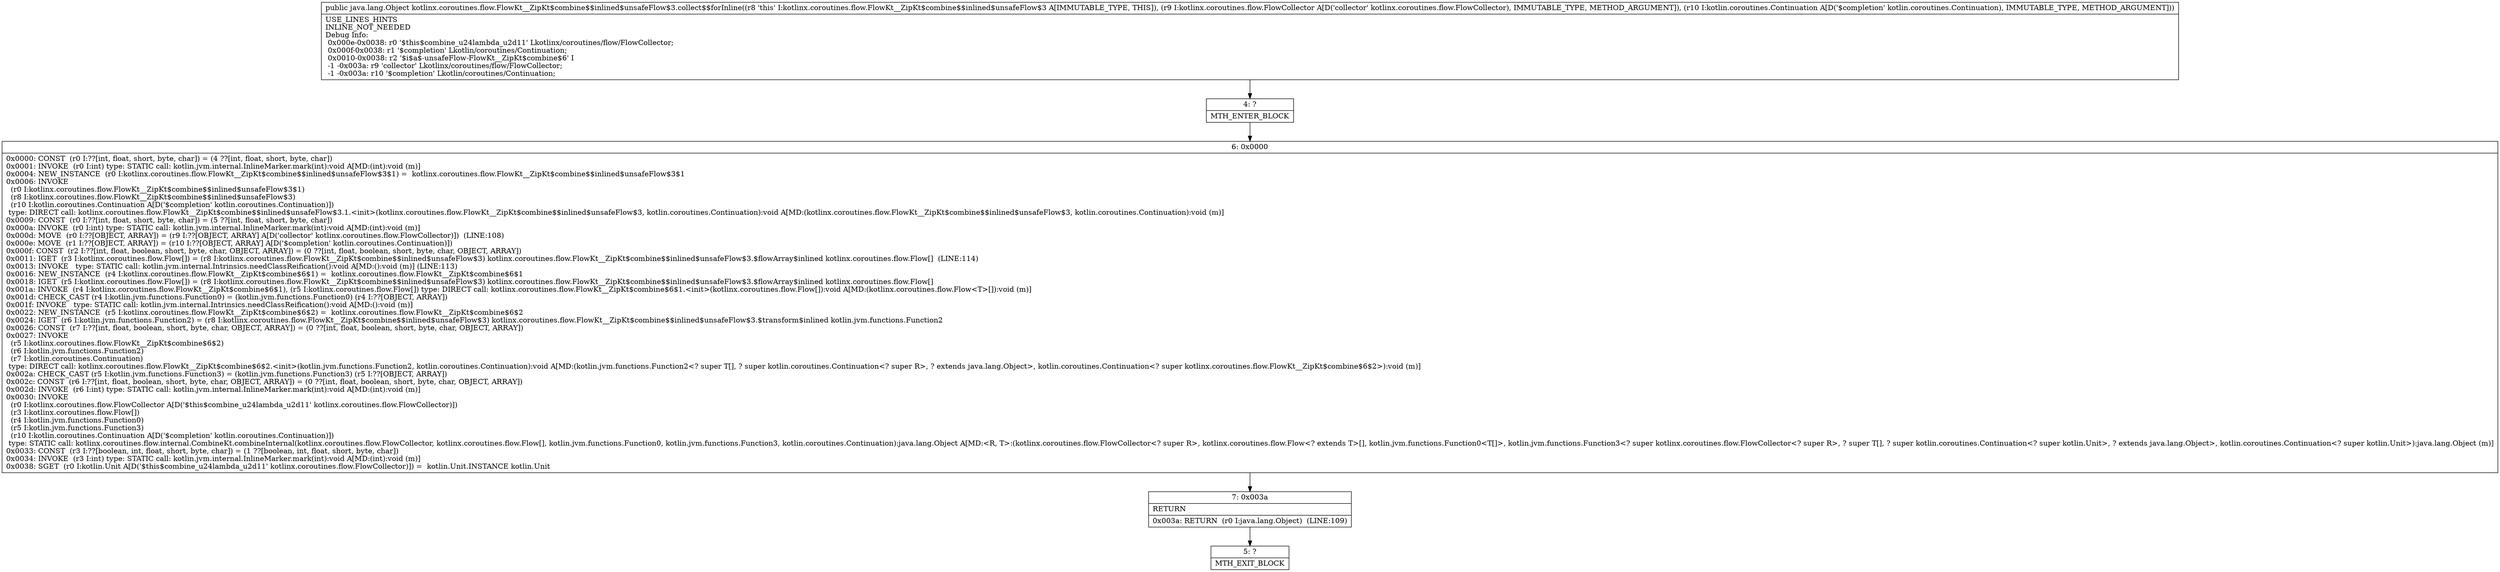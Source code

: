 digraph "CFG forkotlinx.coroutines.flow.FlowKt__ZipKt$combine$$inlined$unsafeFlow$3.collect$$forInline(Lkotlinx\/coroutines\/flow\/FlowCollector;Lkotlin\/coroutines\/Continuation;)Ljava\/lang\/Object;" {
Node_4 [shape=record,label="{4\:\ ?|MTH_ENTER_BLOCK\l}"];
Node_6 [shape=record,label="{6\:\ 0x0000|0x0000: CONST  (r0 I:??[int, float, short, byte, char]) = (4 ??[int, float, short, byte, char]) \l0x0001: INVOKE  (r0 I:int) type: STATIC call: kotlin.jvm.internal.InlineMarker.mark(int):void A[MD:(int):void (m)]\l0x0004: NEW_INSTANCE  (r0 I:kotlinx.coroutines.flow.FlowKt__ZipKt$combine$$inlined$unsafeFlow$3$1) =  kotlinx.coroutines.flow.FlowKt__ZipKt$combine$$inlined$unsafeFlow$3$1 \l0x0006: INVOKE  \l  (r0 I:kotlinx.coroutines.flow.FlowKt__ZipKt$combine$$inlined$unsafeFlow$3$1)\l  (r8 I:kotlinx.coroutines.flow.FlowKt__ZipKt$combine$$inlined$unsafeFlow$3)\l  (r10 I:kotlin.coroutines.Continuation A[D('$completion' kotlin.coroutines.Continuation)])\l type: DIRECT call: kotlinx.coroutines.flow.FlowKt__ZipKt$combine$$inlined$unsafeFlow$3.1.\<init\>(kotlinx.coroutines.flow.FlowKt__ZipKt$combine$$inlined$unsafeFlow$3, kotlin.coroutines.Continuation):void A[MD:(kotlinx.coroutines.flow.FlowKt__ZipKt$combine$$inlined$unsafeFlow$3, kotlin.coroutines.Continuation):void (m)]\l0x0009: CONST  (r0 I:??[int, float, short, byte, char]) = (5 ??[int, float, short, byte, char]) \l0x000a: INVOKE  (r0 I:int) type: STATIC call: kotlin.jvm.internal.InlineMarker.mark(int):void A[MD:(int):void (m)]\l0x000d: MOVE  (r0 I:??[OBJECT, ARRAY]) = (r9 I:??[OBJECT, ARRAY] A[D('collector' kotlinx.coroutines.flow.FlowCollector)])  (LINE:108)\l0x000e: MOVE  (r1 I:??[OBJECT, ARRAY]) = (r10 I:??[OBJECT, ARRAY] A[D('$completion' kotlin.coroutines.Continuation)]) \l0x000f: CONST  (r2 I:??[int, float, boolean, short, byte, char, OBJECT, ARRAY]) = (0 ??[int, float, boolean, short, byte, char, OBJECT, ARRAY]) \l0x0011: IGET  (r3 I:kotlinx.coroutines.flow.Flow[]) = (r8 I:kotlinx.coroutines.flow.FlowKt__ZipKt$combine$$inlined$unsafeFlow$3) kotlinx.coroutines.flow.FlowKt__ZipKt$combine$$inlined$unsafeFlow$3.$flowArray$inlined kotlinx.coroutines.flow.Flow[]  (LINE:114)\l0x0013: INVOKE   type: STATIC call: kotlin.jvm.internal.Intrinsics.needClassReification():void A[MD:():void (m)] (LINE:113)\l0x0016: NEW_INSTANCE  (r4 I:kotlinx.coroutines.flow.FlowKt__ZipKt$combine$6$1) =  kotlinx.coroutines.flow.FlowKt__ZipKt$combine$6$1 \l0x0018: IGET  (r5 I:kotlinx.coroutines.flow.Flow[]) = (r8 I:kotlinx.coroutines.flow.FlowKt__ZipKt$combine$$inlined$unsafeFlow$3) kotlinx.coroutines.flow.FlowKt__ZipKt$combine$$inlined$unsafeFlow$3.$flowArray$inlined kotlinx.coroutines.flow.Flow[] \l0x001a: INVOKE  (r4 I:kotlinx.coroutines.flow.FlowKt__ZipKt$combine$6$1), (r5 I:kotlinx.coroutines.flow.Flow[]) type: DIRECT call: kotlinx.coroutines.flow.FlowKt__ZipKt$combine$6$1.\<init\>(kotlinx.coroutines.flow.Flow[]):void A[MD:(kotlinx.coroutines.flow.Flow\<T\>[]):void (m)]\l0x001d: CHECK_CAST (r4 I:kotlin.jvm.functions.Function0) = (kotlin.jvm.functions.Function0) (r4 I:??[OBJECT, ARRAY]) \l0x001f: INVOKE   type: STATIC call: kotlin.jvm.internal.Intrinsics.needClassReification():void A[MD:():void (m)]\l0x0022: NEW_INSTANCE  (r5 I:kotlinx.coroutines.flow.FlowKt__ZipKt$combine$6$2) =  kotlinx.coroutines.flow.FlowKt__ZipKt$combine$6$2 \l0x0024: IGET  (r6 I:kotlin.jvm.functions.Function2) = (r8 I:kotlinx.coroutines.flow.FlowKt__ZipKt$combine$$inlined$unsafeFlow$3) kotlinx.coroutines.flow.FlowKt__ZipKt$combine$$inlined$unsafeFlow$3.$transform$inlined kotlin.jvm.functions.Function2 \l0x0026: CONST  (r7 I:??[int, float, boolean, short, byte, char, OBJECT, ARRAY]) = (0 ??[int, float, boolean, short, byte, char, OBJECT, ARRAY]) \l0x0027: INVOKE  \l  (r5 I:kotlinx.coroutines.flow.FlowKt__ZipKt$combine$6$2)\l  (r6 I:kotlin.jvm.functions.Function2)\l  (r7 I:kotlin.coroutines.Continuation)\l type: DIRECT call: kotlinx.coroutines.flow.FlowKt__ZipKt$combine$6$2.\<init\>(kotlin.jvm.functions.Function2, kotlin.coroutines.Continuation):void A[MD:(kotlin.jvm.functions.Function2\<? super T[], ? super kotlin.coroutines.Continuation\<? super R\>, ? extends java.lang.Object\>, kotlin.coroutines.Continuation\<? super kotlinx.coroutines.flow.FlowKt__ZipKt$combine$6$2\>):void (m)]\l0x002a: CHECK_CAST (r5 I:kotlin.jvm.functions.Function3) = (kotlin.jvm.functions.Function3) (r5 I:??[OBJECT, ARRAY]) \l0x002c: CONST  (r6 I:??[int, float, boolean, short, byte, char, OBJECT, ARRAY]) = (0 ??[int, float, boolean, short, byte, char, OBJECT, ARRAY]) \l0x002d: INVOKE  (r6 I:int) type: STATIC call: kotlin.jvm.internal.InlineMarker.mark(int):void A[MD:(int):void (m)]\l0x0030: INVOKE  \l  (r0 I:kotlinx.coroutines.flow.FlowCollector A[D('$this$combine_u24lambda_u2d11' kotlinx.coroutines.flow.FlowCollector)])\l  (r3 I:kotlinx.coroutines.flow.Flow[])\l  (r4 I:kotlin.jvm.functions.Function0)\l  (r5 I:kotlin.jvm.functions.Function3)\l  (r10 I:kotlin.coroutines.Continuation A[D('$completion' kotlin.coroutines.Continuation)])\l type: STATIC call: kotlinx.coroutines.flow.internal.CombineKt.combineInternal(kotlinx.coroutines.flow.FlowCollector, kotlinx.coroutines.flow.Flow[], kotlin.jvm.functions.Function0, kotlin.jvm.functions.Function3, kotlin.coroutines.Continuation):java.lang.Object A[MD:\<R, T\>:(kotlinx.coroutines.flow.FlowCollector\<? super R\>, kotlinx.coroutines.flow.Flow\<? extends T\>[], kotlin.jvm.functions.Function0\<T[]\>, kotlin.jvm.functions.Function3\<? super kotlinx.coroutines.flow.FlowCollector\<? super R\>, ? super T[], ? super kotlin.coroutines.Continuation\<? super kotlin.Unit\>, ? extends java.lang.Object\>, kotlin.coroutines.Continuation\<? super kotlin.Unit\>):java.lang.Object (m)]\l0x0033: CONST  (r3 I:??[boolean, int, float, short, byte, char]) = (1 ??[boolean, int, float, short, byte, char]) \l0x0034: INVOKE  (r3 I:int) type: STATIC call: kotlin.jvm.internal.InlineMarker.mark(int):void A[MD:(int):void (m)]\l0x0038: SGET  (r0 I:kotlin.Unit A[D('$this$combine_u24lambda_u2d11' kotlinx.coroutines.flow.FlowCollector)]) =  kotlin.Unit.INSTANCE kotlin.Unit \l}"];
Node_7 [shape=record,label="{7\:\ 0x003a|RETURN\l|0x003a: RETURN  (r0 I:java.lang.Object)  (LINE:109)\l}"];
Node_5 [shape=record,label="{5\:\ ?|MTH_EXIT_BLOCK\l}"];
MethodNode[shape=record,label="{public java.lang.Object kotlinx.coroutines.flow.FlowKt__ZipKt$combine$$inlined$unsafeFlow$3.collect$$forInline((r8 'this' I:kotlinx.coroutines.flow.FlowKt__ZipKt$combine$$inlined$unsafeFlow$3 A[IMMUTABLE_TYPE, THIS]), (r9 I:kotlinx.coroutines.flow.FlowCollector A[D('collector' kotlinx.coroutines.flow.FlowCollector), IMMUTABLE_TYPE, METHOD_ARGUMENT]), (r10 I:kotlin.coroutines.Continuation A[D('$completion' kotlin.coroutines.Continuation), IMMUTABLE_TYPE, METHOD_ARGUMENT]))  | USE_LINES_HINTS\lINLINE_NOT_NEEDED\lDebug Info:\l  0x000e\-0x0038: r0 '$this$combine_u24lambda_u2d11' Lkotlinx\/coroutines\/flow\/FlowCollector;\l  0x000f\-0x0038: r1 '$completion' Lkotlin\/coroutines\/Continuation;\l  0x0010\-0x0038: r2 '$i$a$\-unsafeFlow\-FlowKt__ZipKt$combine$6' I\l  \-1 \-0x003a: r9 'collector' Lkotlinx\/coroutines\/flow\/FlowCollector;\l  \-1 \-0x003a: r10 '$completion' Lkotlin\/coroutines\/Continuation;\l}"];
MethodNode -> Node_4;Node_4 -> Node_6;
Node_6 -> Node_7;
Node_7 -> Node_5;
}

